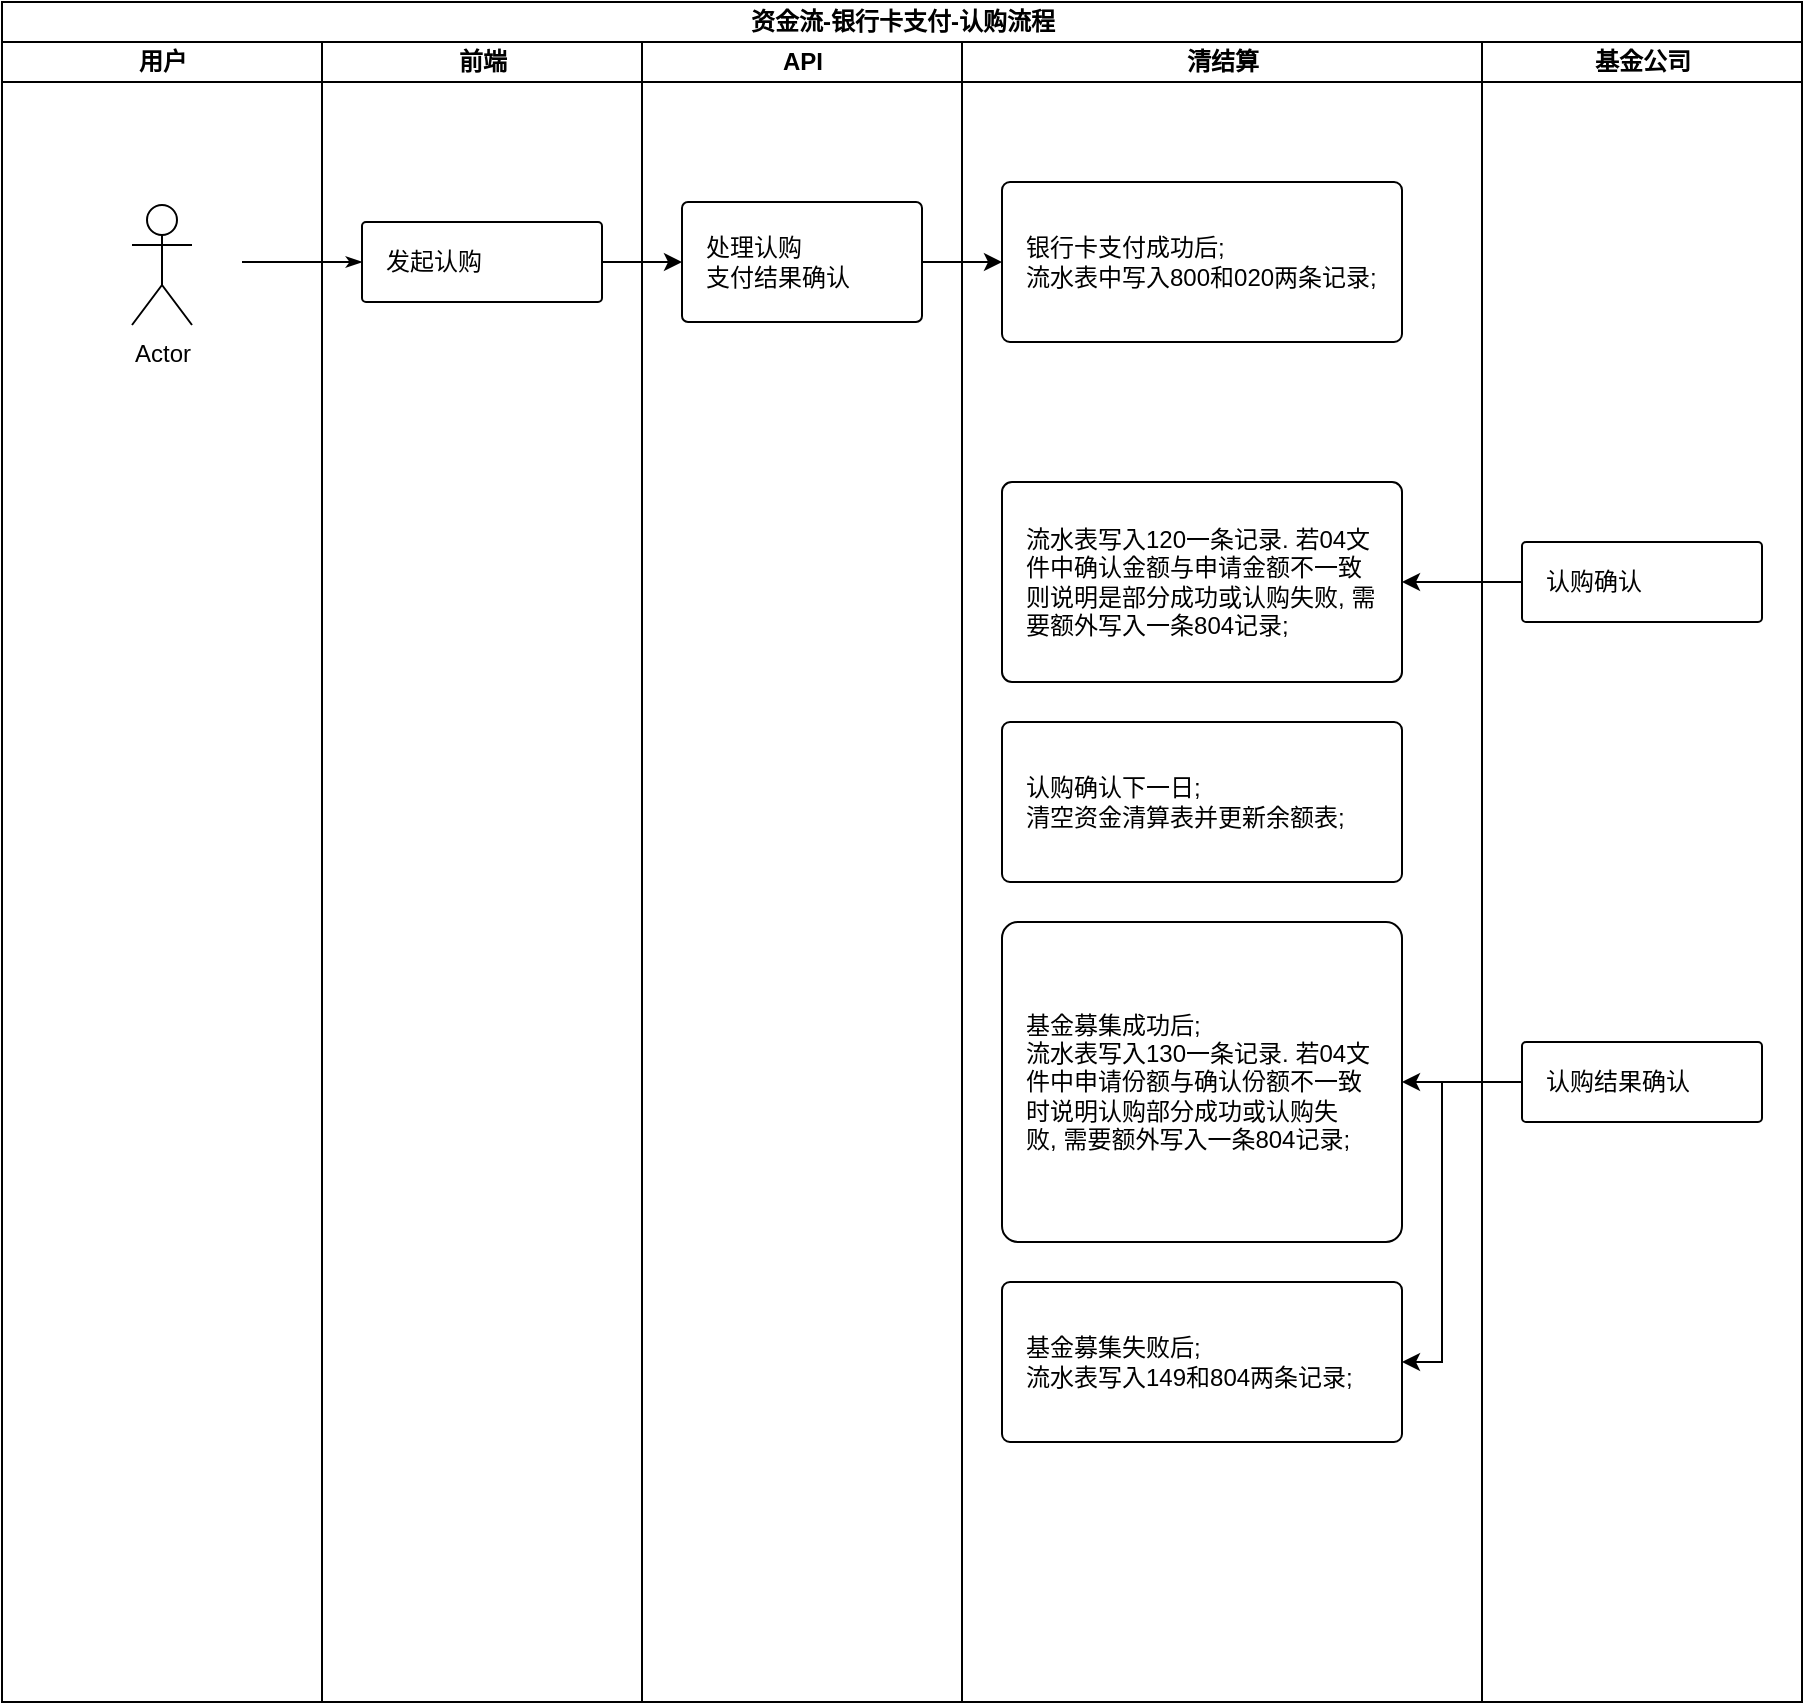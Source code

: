 <mxfile version="15.6.8" type="github" pages="7">
  <diagram name="认购-银行卡支付" id="74e2e168-ea6b-b213-b513-2b3c1d86103e">
    <mxGraphModel dx="1097" dy="556" grid="1" gridSize="10" guides="1" tooltips="1" connect="1" arrows="1" fold="1" page="1" pageScale="1" pageWidth="1100" pageHeight="850" background="none" math="0" shadow="0">
      <root>
        <mxCell id="0" />
        <mxCell id="1" parent="0" />
        <mxCell id="77e6c97f196da883-1" value="资金流-银行卡支付-认购流程" style="swimlane;html=1;childLayout=stackLayout;startSize=20;rounded=0;shadow=0;labelBackgroundColor=none;strokeWidth=1;fontFamily=Helvetica;fontSize=12;align=center;" parent="1" vertex="1">
          <mxGeometry x="100" width="900" height="850" as="geometry" />
        </mxCell>
        <mxCell id="77e6c97f196da883-2" value="用户" style="swimlane;html=1;startSize=20;fontFamily=Helvetica;fontSize=12;" parent="77e6c97f196da883-1" vertex="1">
          <mxGeometry y="20" width="160" height="830" as="geometry" />
        </mxCell>
        <mxCell id="12GjkF5NvIw1e0oJFxWk-1" value="Actor" style="shape=umlActor;verticalLabelPosition=bottom;verticalAlign=top;html=1;outlineConnect=0;fontFamily=Helvetica;fontSize=12;" parent="77e6c97f196da883-2" vertex="1">
          <mxGeometry x="65" y="81.5" width="30" height="60" as="geometry" />
        </mxCell>
        <mxCell id="77e6c97f196da883-3" value="前端" style="swimlane;html=1;startSize=20;fontFamily=Helvetica;fontSize=12;" parent="77e6c97f196da883-1" vertex="1">
          <mxGeometry x="160" y="20" width="160" height="830" as="geometry" />
        </mxCell>
        <mxCell id="77e6c97f196da883-11" value="发起认购" style="rounded=1;whiteSpace=wrap;html=1;align=left;spacingLeft=2;spacingRight=2;spacing=10;arcSize=5;fontFamily=Helvetica;fontSize=12;" parent="77e6c97f196da883-3" vertex="1">
          <mxGeometry x="20" y="90" width="120" height="40" as="geometry" />
        </mxCell>
        <mxCell id="77e6c97f196da883-4" value="API" style="swimlane;html=1;startSize=20;fontFamily=Helvetica;fontSize=12;" parent="77e6c97f196da883-1" vertex="1">
          <mxGeometry x="320" y="20" width="160" height="830" as="geometry" />
        </mxCell>
        <mxCell id="12GjkF5NvIw1e0oJFxWk-6" value="处理认购&lt;br style=&quot;font-size: 12px;&quot;&gt;支付结果确认&lt;br style=&quot;font-size: 12px;&quot;&gt;" style="rounded=1;whiteSpace=wrap;html=1;align=left;spacingLeft=2;spacingRight=2;spacing=10;arcSize=5;fontFamily=Helvetica;fontSize=12;" parent="77e6c97f196da883-4" vertex="1">
          <mxGeometry x="20" y="80" width="120" height="60" as="geometry" />
        </mxCell>
        <mxCell id="77e6c97f196da883-26" style="edgeStyle=orthogonalEdgeStyle;rounded=1;html=1;labelBackgroundColor=none;startArrow=none;startFill=0;startSize=5;endArrow=classicThin;endFill=1;endSize=5;jettySize=auto;orthogonalLoop=1;strokeWidth=1;fontFamily=Helvetica;fontSize=12;entryX=0;entryY=0.5;entryDx=0;entryDy=0;" parent="77e6c97f196da883-1" target="77e6c97f196da883-11" edge="1">
          <mxGeometry relative="1" as="geometry">
            <mxPoint x="120" y="130" as="sourcePoint" />
            <Array as="points">
              <mxPoint x="170" y="130" />
              <mxPoint x="170" y="130" />
            </Array>
          </mxGeometry>
        </mxCell>
        <mxCell id="12GjkF5NvIw1e0oJFxWk-7" value="" style="edgeStyle=orthogonalEdgeStyle;rounded=0;orthogonalLoop=1;jettySize=auto;html=1;fontFamily=Helvetica;fontSize=12;" parent="77e6c97f196da883-1" source="77e6c97f196da883-11" target="12GjkF5NvIw1e0oJFxWk-6" edge="1">
          <mxGeometry relative="1" as="geometry" />
        </mxCell>
        <mxCell id="77e6c97f196da883-6" value="清结算" style="swimlane;html=1;startSize=20;fontFamily=Helvetica;fontSize=12;" parent="77e6c97f196da883-1" vertex="1">
          <mxGeometry x="480" y="20" width="260" height="830" as="geometry" />
        </mxCell>
        <mxCell id="12GjkF5NvIw1e0oJFxWk-11" value="银行卡支付成功后&lt;span style=&quot;font-size: 12px;&quot;&gt;;&lt;/span&gt;&lt;br style=&quot;font-size: 12px;&quot;&gt;流水表中写入800和020两条记录&lt;span style=&quot;font-size: 12px;&quot;&gt;;&lt;/span&gt;" style="rounded=1;whiteSpace=wrap;html=1;align=left;spacingLeft=2;spacingRight=2;spacing=10;arcSize=5;fontFamily=Helvetica;fontSize=12;" parent="77e6c97f196da883-6" vertex="1">
          <mxGeometry x="20" y="70" width="200" height="80" as="geometry" />
        </mxCell>
        <mxCell id="12GjkF5NvIw1e0oJFxWk-18" value="&lt;span style=&quot;font-size: 12px&quot;&gt;流水表写入120一条记录. 若04文件中确认金额&lt;/span&gt;&lt;span style=&quot;font-size: 12px&quot;&gt;与申请金额&lt;span style=&quot;font-size: 12px&quot;&gt;不一致则说明是部分成功或认购失败&lt;/span&gt;&lt;/span&gt;&lt;span style=&quot;font-size: 12px&quot;&gt;,&lt;/span&gt;&lt;span style=&quot;font-size: 12px&quot;&gt;&lt;span style=&quot;font-size: 12px&quot;&gt;&amp;nbsp;需要&lt;/span&gt;&lt;/span&gt;&lt;span style=&quot;font-size: 12px&quot;&gt;&lt;span style=&quot;font-size: 12px&quot;&gt;额外写入一条804记录&lt;/span&gt;&lt;/span&gt;&lt;span style=&quot;font-size: 12px&quot;&gt;;&lt;/span&gt;&lt;span style=&quot;font-size: 12px&quot;&gt;&lt;br style=&quot;font-size: 12px&quot;&gt;&lt;/span&gt;" style="rounded=1;whiteSpace=wrap;html=1;align=left;spacingLeft=2;spacingRight=2;spacing=10;arcSize=5;fontFamily=Helvetica;fontSize=12;" parent="77e6c97f196da883-6" vertex="1">
          <mxGeometry x="20" y="220" width="200" height="100" as="geometry" />
        </mxCell>
        <mxCell id="12GjkF5NvIw1e0oJFxWk-22" value="基金募集成功后&lt;span style=&quot;font-size: 12px&quot;&gt;;&lt;/span&gt;&lt;br style=&quot;font-size: 12px&quot;&gt;流水表写入130一条记录. 若04文件中申请份额与确认份额不一致时说明认购部分成功或认购失败&lt;span style=&quot;font-size: 12px&quot;&gt;,&amp;nbsp;&lt;/span&gt;&lt;span style=&quot;font-size: 12px&quot;&gt;需要额外写入一条804记录&lt;/span&gt;&lt;span style=&quot;font-size: 12px&quot;&gt;;&lt;/span&gt;" style="rounded=1;whiteSpace=wrap;html=1;align=left;spacingLeft=2;spacingRight=2;spacing=10;arcSize=5;fontFamily=Helvetica;fontSize=12;" parent="77e6c97f196da883-6" vertex="1">
          <mxGeometry x="20" y="440" width="200" height="160" as="geometry" />
        </mxCell>
        <mxCell id="12GjkF5NvIw1e0oJFxWk-25" value="基金募集失败后&lt;span style=&quot;font-size: 12px;&quot;&gt;;&lt;/span&gt;&lt;br style=&quot;font-size: 12px;&quot;&gt;流水表写入149和804两条记录&lt;span style=&quot;font-size: 12px;&quot;&gt;;&lt;/span&gt;" style="rounded=1;whiteSpace=wrap;html=1;align=left;spacingLeft=2;spacingRight=2;arcSize=5;spacing=10;fontFamily=Helvetica;fontSize=12;" parent="77e6c97f196da883-6" vertex="1">
          <mxGeometry x="20" y="620" width="200" height="80" as="geometry" />
        </mxCell>
        <mxCell id="E-Tm5_w6oKKOwyoeAdDC-1" value="认购确认下一日;&lt;br&gt;清空资金清算表并更新余额表;" style="rounded=1;whiteSpace=wrap;html=1;align=left;spacingLeft=2;spacingRight=2;spacing=10;arcSize=5;fontFamily=Helvetica;fontSize=12;" vertex="1" parent="77e6c97f196da883-6">
          <mxGeometry x="20" y="340" width="200" height="80" as="geometry" />
        </mxCell>
        <mxCell id="12GjkF5NvIw1e0oJFxWk-15" value="基金公司" style="swimlane;html=1;startSize=20;fontFamily=Helvetica;fontSize=12;" parent="77e6c97f196da883-1" vertex="1">
          <mxGeometry x="740" y="20" width="160" height="830" as="geometry" />
        </mxCell>
        <mxCell id="12GjkF5NvIw1e0oJFxWk-16" value="认购确认" style="rounded=1;whiteSpace=wrap;html=1;align=left;spacingLeft=2;spacingRight=2;spacing=10;arcSize=5;fontFamily=Helvetica;fontSize=12;" parent="12GjkF5NvIw1e0oJFxWk-15" vertex="1">
          <mxGeometry x="20" y="250" width="120" height="40" as="geometry" />
        </mxCell>
        <mxCell id="12GjkF5NvIw1e0oJFxWk-17" style="edgeStyle=orthogonalEdgeStyle;rounded=0;orthogonalLoop=1;jettySize=auto;html=1;exitX=0.5;exitY=1;exitDx=0;exitDy=0;fontFamily=Helvetica;fontSize=12;" parent="12GjkF5NvIw1e0oJFxWk-15" source="12GjkF5NvIw1e0oJFxWk-16" target="12GjkF5NvIw1e0oJFxWk-16" edge="1">
          <mxGeometry relative="1" as="geometry" />
        </mxCell>
        <mxCell id="12GjkF5NvIw1e0oJFxWk-21" value="认购结果确认" style="rounded=1;whiteSpace=wrap;html=1;align=left;spacingLeft=2;spacingRight=2;spacing=10;arcSize=5;fontFamily=Helvetica;fontSize=12;" parent="12GjkF5NvIw1e0oJFxWk-15" vertex="1">
          <mxGeometry x="20" y="500" width="120" height="40" as="geometry" />
        </mxCell>
        <mxCell id="12GjkF5NvIw1e0oJFxWk-19" value="" style="edgeStyle=orthogonalEdgeStyle;rounded=0;orthogonalLoop=1;jettySize=auto;html=1;entryX=1;entryY=0.5;entryDx=0;entryDy=0;exitX=0;exitY=0.5;exitDx=0;exitDy=0;fontFamily=Helvetica;fontSize=12;" parent="77e6c97f196da883-1" source="12GjkF5NvIw1e0oJFxWk-16" target="12GjkF5NvIw1e0oJFxWk-18" edge="1">
          <mxGeometry relative="1" as="geometry">
            <Array as="points">
              <mxPoint x="760" y="290" />
              <mxPoint x="760" y="290" />
            </Array>
          </mxGeometry>
        </mxCell>
        <mxCell id="12GjkF5NvIw1e0oJFxWk-23" value="" style="edgeStyle=orthogonalEdgeStyle;rounded=0;orthogonalLoop=1;jettySize=auto;html=1;entryX=1;entryY=0.5;entryDx=0;entryDy=0;exitX=0;exitY=0.5;exitDx=0;exitDy=0;fontFamily=Helvetica;fontSize=12;" parent="77e6c97f196da883-1" source="12GjkF5NvIw1e0oJFxWk-21" target="12GjkF5NvIw1e0oJFxWk-22" edge="1">
          <mxGeometry relative="1" as="geometry">
            <mxPoint x="750" y="540" as="sourcePoint" />
            <Array as="points">
              <mxPoint x="760" y="540" />
            </Array>
          </mxGeometry>
        </mxCell>
        <mxCell id="12GjkF5NvIw1e0oJFxWk-28" value="" style="edgeStyle=orthogonalEdgeStyle;rounded=0;orthogonalLoop=1;jettySize=auto;html=1;entryX=1;entryY=0.5;entryDx=0;entryDy=0;exitX=0;exitY=0.5;exitDx=0;exitDy=0;fontFamily=Helvetica;fontSize=12;" parent="77e6c97f196da883-1" source="12GjkF5NvIw1e0oJFxWk-21" target="12GjkF5NvIw1e0oJFxWk-25" edge="1">
          <mxGeometry relative="1" as="geometry">
            <mxPoint x="730" y="540" as="sourcePoint" />
            <Array as="points">
              <mxPoint x="720" y="540" />
              <mxPoint x="720" y="680" />
            </Array>
          </mxGeometry>
        </mxCell>
        <mxCell id="cO9GOnF1WJv3CeYst1fP-2" style="edgeStyle=orthogonalEdgeStyle;rounded=0;orthogonalLoop=1;jettySize=auto;html=1;exitX=1;exitY=0.5;exitDx=0;exitDy=0;entryX=0;entryY=0.5;entryDx=0;entryDy=0;fontFamily=Helvetica;fontSize=12;" parent="77e6c97f196da883-1" source="12GjkF5NvIw1e0oJFxWk-6" target="12GjkF5NvIw1e0oJFxWk-11" edge="1">
          <mxGeometry relative="1" as="geometry" />
        </mxCell>
      </root>
    </mxGraphModel>
  </diagram>
  <diagram name="认购-备用金支付" id="-wCbE_WzvbQ07US4H_rW">
    <mxGraphModel dx="1097" dy="556" grid="1" gridSize="10" guides="1" tooltips="1" connect="1" arrows="1" fold="1" page="1" pageScale="1" pageWidth="1100" pageHeight="850" background="none" math="0" shadow="0">
      <root>
        <mxCell id="KTKjoq6SO68XxvG8exFq-0" />
        <mxCell id="KTKjoq6SO68XxvG8exFq-1" parent="KTKjoq6SO68XxvG8exFq-0" />
        <mxCell id="KTKjoq6SO68XxvG8exFq-2" value="资金流-备用金支付-认购" style="swimlane;html=1;childLayout=stackLayout;startSize=20;rounded=0;shadow=0;labelBackgroundColor=none;strokeWidth=1;fontFamily=Helvetica;fontSize=12;align=center;" parent="KTKjoq6SO68XxvG8exFq-1" vertex="1">
          <mxGeometry x="100" width="900" height="850" as="geometry" />
        </mxCell>
        <mxCell id="KTKjoq6SO68XxvG8exFq-3" value="用户" style="swimlane;html=1;startSize=20;fontFamily=Helvetica;fontSize=12;" parent="KTKjoq6SO68XxvG8exFq-2" vertex="1">
          <mxGeometry y="20" width="160" height="830" as="geometry" />
        </mxCell>
        <mxCell id="KTKjoq6SO68XxvG8exFq-4" value="Actor" style="shape=umlActor;verticalLabelPosition=bottom;verticalAlign=top;html=1;outlineConnect=0;fontFamily=Helvetica;fontSize=12;" parent="KTKjoq6SO68XxvG8exFq-3" vertex="1">
          <mxGeometry x="65" y="81.5" width="30" height="60" as="geometry" />
        </mxCell>
        <mxCell id="KTKjoq6SO68XxvG8exFq-5" value="前端" style="swimlane;html=1;startSize=20;fontFamily=Helvetica;fontSize=12;" parent="KTKjoq6SO68XxvG8exFq-2" vertex="1">
          <mxGeometry x="160" y="20" width="160" height="830" as="geometry" />
        </mxCell>
        <mxCell id="KTKjoq6SO68XxvG8exFq-6" value="发起认购" style="rounded=1;whiteSpace=wrap;html=1;align=left;spacingLeft=2;spacingRight=2;spacing=10;arcSize=5;fontFamily=Helvetica;fontSize=12;" parent="KTKjoq6SO68XxvG8exFq-5" vertex="1">
          <mxGeometry x="20" y="90" width="120" height="40" as="geometry" />
        </mxCell>
        <mxCell id="KTKjoq6SO68XxvG8exFq-7" value="API" style="swimlane;html=1;startSize=20;fontFamily=Helvetica;fontSize=12;" parent="KTKjoq6SO68XxvG8exFq-2" vertex="1">
          <mxGeometry x="320" y="20" width="160" height="830" as="geometry" />
        </mxCell>
        <mxCell id="KTKjoq6SO68XxvG8exFq-8" value="处理认购&lt;br style=&quot;font-size: 12px;&quot;&gt;支付结果确认&lt;br style=&quot;font-size: 12px;&quot;&gt;" style="rounded=1;whiteSpace=wrap;html=1;align=left;spacingLeft=2;spacingRight=2;spacing=10;arcSize=5;fontFamily=Helvetica;fontSize=12;" parent="KTKjoq6SO68XxvG8exFq-7" vertex="1">
          <mxGeometry x="20" y="80" width="120" height="60" as="geometry" />
        </mxCell>
        <mxCell id="KTKjoq6SO68XxvG8exFq-9" style="edgeStyle=orthogonalEdgeStyle;rounded=1;html=1;labelBackgroundColor=none;startArrow=none;startFill=0;startSize=5;endArrow=classicThin;endFill=1;endSize=5;jettySize=auto;orthogonalLoop=1;strokeWidth=1;fontFamily=Helvetica;fontSize=12;" parent="KTKjoq6SO68XxvG8exFq-2" target="KTKjoq6SO68XxvG8exFq-6" edge="1">
          <mxGeometry relative="1" as="geometry">
            <mxPoint x="120" y="131.5" as="sourcePoint" />
            <Array as="points">
              <mxPoint x="110" y="131.5" />
              <mxPoint x="110" y="131.5" />
            </Array>
          </mxGeometry>
        </mxCell>
        <mxCell id="KTKjoq6SO68XxvG8exFq-10" value="" style="edgeStyle=orthogonalEdgeStyle;rounded=0;orthogonalLoop=1;jettySize=auto;html=1;fontFamily=Helvetica;fontSize=12;" parent="KTKjoq6SO68XxvG8exFq-2" source="KTKjoq6SO68XxvG8exFq-6" target="KTKjoq6SO68XxvG8exFq-8" edge="1">
          <mxGeometry relative="1" as="geometry" />
        </mxCell>
        <mxCell id="KTKjoq6SO68XxvG8exFq-11" value="" style="edgeStyle=orthogonalEdgeStyle;rounded=0;orthogonalLoop=1;jettySize=auto;html=1;fontFamily=Helvetica;fontSize=12;" parent="KTKjoq6SO68XxvG8exFq-2" source="KTKjoq6SO68XxvG8exFq-8" target="KTKjoq6SO68XxvG8exFq-13" edge="1">
          <mxGeometry relative="1" as="geometry" />
        </mxCell>
        <mxCell id="KTKjoq6SO68XxvG8exFq-12" value="清结算" style="swimlane;html=1;startSize=20;fontFamily=Helvetica;fontSize=12;" parent="KTKjoq6SO68XxvG8exFq-2" vertex="1">
          <mxGeometry x="480" y="20" width="260" height="830" as="geometry" />
        </mxCell>
        <mxCell id="KTKjoq6SO68XxvG8exFq-13" value="备用金支付成功后;&lt;br style=&quot;font-size: 12px;&quot;&gt;流水表中备用金对应交易账户写入800和022两条记录;" style="rounded=1;whiteSpace=wrap;html=1;align=left;spacingLeft=2;spacingRight=2;spacing=10;arcSize=5;fontFamily=Helvetica;fontSize=12;" parent="KTKjoq6SO68XxvG8exFq-12" vertex="1">
          <mxGeometry x="20" y="70" width="200" height="80" as="geometry" />
        </mxCell>
        <mxCell id="KTKjoq6SO68XxvG8exFq-14" value="&lt;span style=&quot;font-size: 12px&quot;&gt;流水表中写入120一条记录; 若04文件中确认金额与申请金额不一致则说明是部分成功或认购失败&lt;/span&gt;&lt;span style=&quot;font-size: 12px&quot;&gt;,&lt;/span&gt;&lt;span style=&quot;font-size: 12px&quot;&gt;&lt;span style=&quot;font-size: 12px&quot;&gt;&amp;nbsp;需要&lt;/span&gt;&lt;/span&gt;&lt;span style=&quot;font-size: 12px&quot;&gt;&lt;span style=&quot;font-size: 12px&quot;&gt;额外写入一条804记录&lt;/span&gt;&lt;/span&gt;&lt;span style=&quot;font-size: 12px&quot;&gt;;&lt;/span&gt;&lt;span style=&quot;font-size: 12px&quot;&gt;&lt;br style=&quot;font-size: 12px&quot;&gt;流水表中备用金对应交易账号写入一条124记录;&lt;/span&gt;" style="rounded=1;whiteSpace=wrap;html=1;align=left;spacingLeft=2;spacingRight=2;spacing=10;arcSize=5;fontFamily=Helvetica;fontSize=12;" parent="KTKjoq6SO68XxvG8exFq-12" vertex="1">
          <mxGeometry x="20" y="220" width="200" height="150" as="geometry" />
        </mxCell>
        <mxCell id="KTKjoq6SO68XxvG8exFq-15" value="基金募集成功后;&lt;br style=&quot;font-size: 12px;&quot;&gt;流水表中写入130一条记录. 若04文件中确认份额与申请份额不一致时说明认购部分成功或认购失败, 需要额外写入一条804记录" style="rounded=1;whiteSpace=wrap;html=1;align=left;spacingLeft=2;spacingRight=2;spacing=10;arcSize=5;fontFamily=Helvetica;fontSize=12;" parent="KTKjoq6SO68XxvG8exFq-12" vertex="1">
          <mxGeometry x="20" y="490" width="200" height="100" as="geometry" />
        </mxCell>
        <mxCell id="KTKjoq6SO68XxvG8exFq-16" value="基金募集失败后;&lt;br style=&quot;font-size: 12px;&quot;&gt;流水表中写入149和804两条记录;" style="rounded=1;whiteSpace=wrap;html=1;align=left;spacingLeft=2;spacingRight=2;spacing=10;arcSize=5;fontFamily=Helvetica;fontSize=12;" parent="KTKjoq6SO68XxvG8exFq-12" vertex="1">
          <mxGeometry x="20" y="632" width="200" height="80" as="geometry" />
        </mxCell>
        <mxCell id="va6eXxd3p52WXhvBob9o-0" value="认购确认下一日;&lt;br&gt;清空资金清算表并更新余额表;" style="rounded=1;whiteSpace=wrap;html=1;align=left;spacingLeft=2;spacingRight=2;spacing=10;arcSize=5;fontFamily=Helvetica;fontSize=12;" vertex="1" parent="KTKjoq6SO68XxvG8exFq-12">
          <mxGeometry x="20" y="390" width="200" height="80" as="geometry" />
        </mxCell>
        <mxCell id="KTKjoq6SO68XxvG8exFq-17" value="基金公司" style="swimlane;html=1;startSize=20;fontFamily=Helvetica;fontSize=12;" parent="KTKjoq6SO68XxvG8exFq-2" vertex="1">
          <mxGeometry x="740" y="20" width="160" height="830" as="geometry" />
        </mxCell>
        <mxCell id="KTKjoq6SO68XxvG8exFq-18" value="认购确认" style="rounded=1;whiteSpace=wrap;html=1;align=left;spacingLeft=2;spacingRight=2;spacing=10;arcSize=5;fontFamily=Helvetica;fontSize=12;" parent="KTKjoq6SO68XxvG8exFq-17" vertex="1">
          <mxGeometry x="20" y="275" width="120" height="40" as="geometry" />
        </mxCell>
        <mxCell id="KTKjoq6SO68XxvG8exFq-19" style="edgeStyle=orthogonalEdgeStyle;rounded=0;orthogonalLoop=1;jettySize=auto;html=1;exitX=0.5;exitY=1;exitDx=0;exitDy=0;fontFamily=Helvetica;fontSize=12;" parent="KTKjoq6SO68XxvG8exFq-17" source="KTKjoq6SO68XxvG8exFq-18" target="KTKjoq6SO68XxvG8exFq-18" edge="1">
          <mxGeometry relative="1" as="geometry" />
        </mxCell>
        <mxCell id="KTKjoq6SO68XxvG8exFq-20" value="认购结果确认" style="rounded=1;whiteSpace=wrap;html=1;align=left;spacingLeft=2;spacingRight=2;spacing=10;arcSize=5;fontFamily=Helvetica;fontSize=12;" parent="KTKjoq6SO68XxvG8exFq-17" vertex="1">
          <mxGeometry x="20" y="520" width="120" height="40" as="geometry" />
        </mxCell>
        <mxCell id="Z9peEfl8zAG5faaf_7oY-2" style="edgeStyle=orthogonalEdgeStyle;rounded=0;orthogonalLoop=1;jettySize=auto;html=1;exitX=0.5;exitY=1;exitDx=0;exitDy=0;fontFamily=Helvetica;fontSize=12;" parent="KTKjoq6SO68XxvG8exFq-17" edge="1">
          <mxGeometry relative="1" as="geometry">
            <mxPoint x="80" y="425.63" as="sourcePoint" />
            <mxPoint x="80" y="425.63" as="targetPoint" />
          </mxGeometry>
        </mxCell>
        <mxCell id="KTKjoq6SO68XxvG8exFq-21" value="" style="edgeStyle=orthogonalEdgeStyle;rounded=0;orthogonalLoop=1;jettySize=auto;html=1;exitX=0;exitY=0.5;exitDx=0;exitDy=0;entryX=1;entryY=0.5;entryDx=0;entryDy=0;fontFamily=Helvetica;fontSize=12;" parent="KTKjoq6SO68XxvG8exFq-2" source="KTKjoq6SO68XxvG8exFq-18" target="KTKjoq6SO68XxvG8exFq-14" edge="1">
          <mxGeometry relative="1" as="geometry">
            <Array as="points">
              <mxPoint x="760" y="315" />
            </Array>
          </mxGeometry>
        </mxCell>
        <mxCell id="KTKjoq6SO68XxvG8exFq-22" value="" style="edgeStyle=orthogonalEdgeStyle;rounded=0;orthogonalLoop=1;jettySize=auto;html=1;fontFamily=Helvetica;fontSize=12;" parent="KTKjoq6SO68XxvG8exFq-2" source="KTKjoq6SO68XxvG8exFq-20" target="KTKjoq6SO68XxvG8exFq-15" edge="1">
          <mxGeometry relative="1" as="geometry">
            <Array as="points">
              <mxPoint x="700" y="562" />
              <mxPoint x="700" y="562" />
            </Array>
          </mxGeometry>
        </mxCell>
        <mxCell id="KTKjoq6SO68XxvG8exFq-23" value="" style="edgeStyle=orthogonalEdgeStyle;rounded=0;orthogonalLoop=1;jettySize=auto;html=1;entryX=1;entryY=0.5;entryDx=0;entryDy=0;exitX=0;exitY=0.5;exitDx=0;exitDy=0;fontFamily=Helvetica;fontSize=12;" parent="KTKjoq6SO68XxvG8exFq-2" source="KTKjoq6SO68XxvG8exFq-20" target="KTKjoq6SO68XxvG8exFq-16" edge="1">
          <mxGeometry relative="1" as="geometry">
            <Array as="points">
              <mxPoint x="720" y="560" />
              <mxPoint x="720" y="692" />
            </Array>
          </mxGeometry>
        </mxCell>
      </root>
    </mxGraphModel>
  </diagram>
  <diagram id="F8xrC1gaDjKWn0wuDQE8" name="申购-银行卡支付">
    <mxGraphModel dx="1097" dy="556" grid="1" gridSize="10" guides="1" tooltips="1" connect="1" arrows="1" fold="1" page="1" pageScale="1" pageWidth="1100" pageHeight="850" background="none" math="0" shadow="0">
      <root>
        <mxCell id="wtjmfE7VQJq2z9GDIMtx-0" />
        <mxCell id="wtjmfE7VQJq2z9GDIMtx-1" parent="wtjmfE7VQJq2z9GDIMtx-0" />
        <mxCell id="EzL5qBrfCOP226wimF2h-0" value="资金流-银行卡支付-申购" style="swimlane;html=1;childLayout=stackLayout;startSize=20;shadow=0;labelBackgroundColor=none;strokeWidth=1;fontFamily=Helvetica;fontSize=12;align=center;" parent="wtjmfE7VQJq2z9GDIMtx-1" vertex="1">
          <mxGeometry x="100" width="900" height="850" as="geometry" />
        </mxCell>
        <mxCell id="EzL5qBrfCOP226wimF2h-1" value="用户" style="swimlane;html=1;startSize=20;fontFamily=Helvetica;fontSize=12;" parent="EzL5qBrfCOP226wimF2h-0" vertex="1">
          <mxGeometry y="20" width="160" height="830" as="geometry" />
        </mxCell>
        <mxCell id="EzL5qBrfCOP226wimF2h-2" value="Actor" style="shape=umlActor;verticalLabelPosition=bottom;verticalAlign=top;html=1;outlineConnect=0;fontFamily=Helvetica;fontSize=12;" parent="EzL5qBrfCOP226wimF2h-1" vertex="1">
          <mxGeometry x="65" y="81.5" width="30" height="60" as="geometry" />
        </mxCell>
        <mxCell id="EzL5qBrfCOP226wimF2h-3" value="前端" style="swimlane;html=1;startSize=20;fontFamily=Helvetica;fontSize=12;" parent="EzL5qBrfCOP226wimF2h-0" vertex="1">
          <mxGeometry x="160" y="20" width="160" height="830" as="geometry" />
        </mxCell>
        <mxCell id="EzL5qBrfCOP226wimF2h-4" value="发起申购" style="rounded=1;whiteSpace=wrap;html=1;align=left;spacingLeft=2;spacingRight=2;spacing=10;arcSize=5;fontFamily=Helvetica;fontSize=12;" parent="EzL5qBrfCOP226wimF2h-3" vertex="1">
          <mxGeometry x="20" y="90" width="120" height="40" as="geometry" />
        </mxCell>
        <mxCell id="EzL5qBrfCOP226wimF2h-5" value="API" style="swimlane;html=1;startSize=20;fontFamily=Helvetica;fontSize=12;" parent="EzL5qBrfCOP226wimF2h-0" vertex="1">
          <mxGeometry x="320" y="20" width="160" height="830" as="geometry" />
        </mxCell>
        <mxCell id="EzL5qBrfCOP226wimF2h-6" value="处理申购&lt;br style=&quot;font-size: 12px;&quot;&gt;支付结果确认" style="rounded=1;whiteSpace=wrap;html=1;align=left;spacingLeft=2;spacingRight=2;spacing=10;arcSize=5;fontFamily=Helvetica;fontSize=12;" parent="EzL5qBrfCOP226wimF2h-5" vertex="1">
          <mxGeometry x="20" y="80" width="120" height="60" as="geometry" />
        </mxCell>
        <mxCell id="EzL5qBrfCOP226wimF2h-7" style="edgeStyle=orthogonalEdgeStyle;html=1;labelBackgroundColor=none;startArrow=none;startFill=0;startSize=5;endArrow=classicThin;endFill=1;endSize=5;jettySize=auto;orthogonalLoop=1;strokeWidth=1;fontFamily=Helvetica;fontSize=12;entryX=0;entryY=0.5;entryDx=0;entryDy=0;" parent="EzL5qBrfCOP226wimF2h-0" target="EzL5qBrfCOP226wimF2h-4" edge="1">
          <mxGeometry relative="1" as="geometry">
            <mxPoint x="120" y="130" as="sourcePoint" />
            <Array as="points">
              <mxPoint x="120" y="130" />
            </Array>
          </mxGeometry>
        </mxCell>
        <mxCell id="EzL5qBrfCOP226wimF2h-8" value="" style="edgeStyle=orthogonalEdgeStyle;orthogonalLoop=1;jettySize=auto;html=1;fontFamily=Helvetica;fontSize=12;" parent="EzL5qBrfCOP226wimF2h-0" source="EzL5qBrfCOP226wimF2h-4" target="EzL5qBrfCOP226wimF2h-6" edge="1">
          <mxGeometry relative="1" as="geometry" />
        </mxCell>
        <mxCell id="EzL5qBrfCOP226wimF2h-9" value="" style="edgeStyle=orthogonalEdgeStyle;orthogonalLoop=1;jettySize=auto;html=1;fontFamily=Helvetica;fontSize=12;" parent="EzL5qBrfCOP226wimF2h-0" source="EzL5qBrfCOP226wimF2h-6" target="EzL5qBrfCOP226wimF2h-11" edge="1">
          <mxGeometry relative="1" as="geometry" />
        </mxCell>
        <mxCell id="EzL5qBrfCOP226wimF2h-10" value="清结算" style="swimlane;html=1;startSize=20;fontFamily=Helvetica;fontSize=12;" parent="EzL5qBrfCOP226wimF2h-0" vertex="1">
          <mxGeometry x="480" y="20" width="260" height="830" as="geometry" />
        </mxCell>
        <mxCell id="EzL5qBrfCOP226wimF2h-11" value="银行卡支付成功后;&lt;br style=&quot;font-size: 12px;&quot;&gt;流水表中写入800和022两条记录;" style="rounded=1;whiteSpace=wrap;html=1;align=left;spacingLeft=2;spacingRight=2;spacing=10;arcSize=5;fontFamily=Helvetica;fontSize=12;" parent="EzL5qBrfCOP226wimF2h-10" vertex="1">
          <mxGeometry x="20" y="50" width="200" height="120" as="geometry" />
        </mxCell>
        <mxCell id="EzL5qBrfCOP226wimF2h-12" value="流水表写入122一条记录;&amp;nbsp;&lt;span style=&quot;font-size: 12px&quot;&gt;若04文件中确认金额&lt;/span&gt;与申请金额&lt;span style=&quot;font-size: 12px&quot;&gt;不一致则说明只有部分成功&lt;/span&gt;&lt;span style=&quot;font-size: 12px&quot;&gt;,&lt;/span&gt;&lt;span style=&quot;font-size: 12px&quot;&gt;&amp;nbsp;需要给用户退款&lt;/span&gt;&lt;span style=&quot;font-size: 12px&quot;&gt;,&lt;/span&gt;&lt;span style=&quot;font-size: 12px&quot;&gt;&amp;nbsp;退款至交易账号对应银行卡&lt;/span&gt;&lt;span style=&quot;font-size: 12px&quot;&gt;,&lt;/span&gt;&lt;span style=&quot;font-size: 12px&quot;&gt;&amp;nbsp;并额外写入一条804记录;&lt;/span&gt;" style="rounded=1;whiteSpace=wrap;html=1;align=left;spacingLeft=2;spacingRight=2;spacing=10;arcSize=5;fontFamily=Helvetica;fontSize=12;" parent="EzL5qBrfCOP226wimF2h-10" vertex="1">
          <mxGeometry x="20" y="220" width="200" height="140" as="geometry" />
        </mxCell>
        <mxCell id="MYecZ2V6xRfUikZ4x27Y-0" value="申购确认下一日;&lt;br&gt;清空资金清算表并更新余额表;" style="rounded=1;whiteSpace=wrap;html=1;align=left;spacingLeft=2;spacingRight=2;spacing=10;arcSize=5;fontFamily=Helvetica;fontSize=12;" vertex="1" parent="EzL5qBrfCOP226wimF2h-10">
          <mxGeometry x="20" y="380" width="200" height="80" as="geometry" />
        </mxCell>
        <mxCell id="EzL5qBrfCOP226wimF2h-15" value="基金公司" style="swimlane;html=1;startSize=20;fontFamily=Helvetica;fontSize=12;" parent="EzL5qBrfCOP226wimF2h-0" vertex="1">
          <mxGeometry x="740" y="20" width="160" height="830" as="geometry" />
        </mxCell>
        <mxCell id="EzL5qBrfCOP226wimF2h-16" value="申购确认" style="rounded=1;whiteSpace=wrap;html=1;align=left;spacingLeft=2;spacingRight=2;spacing=10;arcSize=5;fontFamily=Helvetica;fontSize=12;" parent="EzL5qBrfCOP226wimF2h-15" vertex="1">
          <mxGeometry x="20" y="270" width="120" height="40" as="geometry" />
        </mxCell>
        <mxCell id="EzL5qBrfCOP226wimF2h-17" style="edgeStyle=orthogonalEdgeStyle;orthogonalLoop=1;jettySize=auto;html=1;exitX=0.5;exitY=1;exitDx=0;exitDy=0;fontFamily=Helvetica;fontSize=12;" parent="EzL5qBrfCOP226wimF2h-15" source="EzL5qBrfCOP226wimF2h-16" target="EzL5qBrfCOP226wimF2h-16" edge="1">
          <mxGeometry relative="1" as="geometry" />
        </mxCell>
        <mxCell id="EzL5qBrfCOP226wimF2h-19" value="" style="edgeStyle=orthogonalEdgeStyle;orthogonalLoop=1;jettySize=auto;html=1;entryX=1;entryY=0.5;entryDx=0;entryDy=0;exitX=0;exitY=0.5;exitDx=0;exitDy=0;fontFamily=Helvetica;fontSize=12;" parent="EzL5qBrfCOP226wimF2h-0" source="EzL5qBrfCOP226wimF2h-16" target="EzL5qBrfCOP226wimF2h-12" edge="1">
          <mxGeometry relative="1" as="geometry">
            <Array as="points">
              <mxPoint x="730" y="310" />
              <mxPoint x="730" y="310" />
            </Array>
          </mxGeometry>
        </mxCell>
      </root>
    </mxGraphModel>
  </diagram>
  <diagram name="申购-备用金支付" id="_-hb5riuFFzseJ9uLydj">
    <mxGraphModel dx="1097" dy="556" grid="1" gridSize="10" guides="1" tooltips="1" connect="1" arrows="1" fold="1" page="1" pageScale="1" pageWidth="1100" pageHeight="850" math="0" shadow="0">
      <root>
        <mxCell id="JICQAFATRU0Gd_pabYBW-0" />
        <mxCell id="JICQAFATRU0Gd_pabYBW-1" parent="JICQAFATRU0Gd_pabYBW-0" />
        <mxCell id="JICQAFATRU0Gd_pabYBW-2" value="资金流-备用金支付-申购" style="swimlane;html=1;childLayout=stackLayout;startSize=20;shadow=0;labelBackgroundColor=none;strokeWidth=1;fontFamily=Helvetica;fontSize=12;align=center;" vertex="1" parent="JICQAFATRU0Gd_pabYBW-1">
          <mxGeometry x="100" width="900" height="850" as="geometry" />
        </mxCell>
        <mxCell id="JICQAFATRU0Gd_pabYBW-3" value="用户" style="swimlane;html=1;startSize=20;fontFamily=Helvetica;fontSize=12;" vertex="1" parent="JICQAFATRU0Gd_pabYBW-2">
          <mxGeometry y="20" width="160" height="830" as="geometry" />
        </mxCell>
        <mxCell id="JICQAFATRU0Gd_pabYBW-4" value="Actor" style="shape=umlActor;verticalLabelPosition=bottom;verticalAlign=top;html=1;outlineConnect=0;fontFamily=Helvetica;fontSize=12;" vertex="1" parent="JICQAFATRU0Gd_pabYBW-3">
          <mxGeometry x="65" y="81.5" width="30" height="60" as="geometry" />
        </mxCell>
        <mxCell id="JICQAFATRU0Gd_pabYBW-5" value="前端" style="swimlane;html=1;startSize=20;fontFamily=Helvetica;fontSize=12;" vertex="1" parent="JICQAFATRU0Gd_pabYBW-2">
          <mxGeometry x="160" y="20" width="160" height="830" as="geometry" />
        </mxCell>
        <mxCell id="JICQAFATRU0Gd_pabYBW-6" value="发起申购" style="rounded=1;whiteSpace=wrap;html=1;align=left;spacingLeft=2;spacingRight=2;spacing=10;arcSize=5;fontFamily=Helvetica;fontSize=12;" vertex="1" parent="JICQAFATRU0Gd_pabYBW-5">
          <mxGeometry x="20" y="90" width="120" height="40" as="geometry" />
        </mxCell>
        <mxCell id="JICQAFATRU0Gd_pabYBW-7" value="API" style="swimlane;html=1;startSize=20;fontFamily=Helvetica;fontSize=12;" vertex="1" parent="JICQAFATRU0Gd_pabYBW-2">
          <mxGeometry x="320" y="20" width="160" height="830" as="geometry" />
        </mxCell>
        <mxCell id="JICQAFATRU0Gd_pabYBW-8" value="处理申购&lt;br style=&quot;font-size: 12px;&quot;&gt;支付结果确认" style="rounded=1;whiteSpace=wrap;html=1;align=left;spacingLeft=2;spacingRight=2;spacing=10;arcSize=5;fontFamily=Helvetica;fontSize=12;" vertex="1" parent="JICQAFATRU0Gd_pabYBW-7">
          <mxGeometry x="20" y="80" width="120" height="60" as="geometry" />
        </mxCell>
        <mxCell id="JICQAFATRU0Gd_pabYBW-9" style="edgeStyle=orthogonalEdgeStyle;html=1;labelBackgroundColor=none;startArrow=none;startFill=0;startSize=5;endArrow=classicThin;endFill=1;endSize=5;jettySize=auto;orthogonalLoop=1;strokeWidth=1;fontFamily=Helvetica;fontSize=12;entryX=0;entryY=0.5;entryDx=0;entryDy=0;" edge="1" parent="JICQAFATRU0Gd_pabYBW-2" target="JICQAFATRU0Gd_pabYBW-6">
          <mxGeometry relative="1" as="geometry">
            <mxPoint x="120" y="130" as="sourcePoint" />
            <Array as="points">
              <mxPoint x="120" y="130" />
            </Array>
          </mxGeometry>
        </mxCell>
        <mxCell id="JICQAFATRU0Gd_pabYBW-10" value="" style="edgeStyle=orthogonalEdgeStyle;orthogonalLoop=1;jettySize=auto;html=1;fontFamily=Helvetica;fontSize=12;" edge="1" parent="JICQAFATRU0Gd_pabYBW-2" source="JICQAFATRU0Gd_pabYBW-6" target="JICQAFATRU0Gd_pabYBW-8">
          <mxGeometry relative="1" as="geometry" />
        </mxCell>
        <mxCell id="JICQAFATRU0Gd_pabYBW-11" value="" style="edgeStyle=orthogonalEdgeStyle;orthogonalLoop=1;jettySize=auto;html=1;fontFamily=Helvetica;fontSize=12;" edge="1" parent="JICQAFATRU0Gd_pabYBW-2" source="JICQAFATRU0Gd_pabYBW-8" target="JICQAFATRU0Gd_pabYBW-13">
          <mxGeometry relative="1" as="geometry" />
        </mxCell>
        <mxCell id="JICQAFATRU0Gd_pabYBW-12" value="清结算" style="swimlane;html=1;startSize=20;fontFamily=Helvetica;fontSize=12;" vertex="1" parent="JICQAFATRU0Gd_pabYBW-2">
          <mxGeometry x="480" y="20" width="260" height="830" as="geometry" />
        </mxCell>
        <mxCell id="JICQAFATRU0Gd_pabYBW-13" value="银行卡支付成功后;&lt;br style=&quot;font-size: 12px;&quot;&gt;流水表中备用金对应交易账户写入800和022两条记录;" style="rounded=1;whiteSpace=wrap;html=1;align=left;spacingLeft=2;spacingRight=2;spacing=10;arcSize=5;fontFamily=Helvetica;fontSize=12;" vertex="1" parent="JICQAFATRU0Gd_pabYBW-12">
          <mxGeometry x="20" y="50" width="200" height="120" as="geometry" />
        </mxCell>
        <mxCell id="JICQAFATRU0Gd_pabYBW-14" value="流水表写入122一条记录;&amp;nbsp;&lt;span style=&quot;font-size: 12px&quot;&gt;若04文件中确认金额&lt;/span&gt;与申请金额&lt;span style=&quot;font-size: 12px&quot;&gt;不一致则说明只有部分成功&lt;/span&gt;&lt;span style=&quot;font-size: 12px&quot;&gt;,&lt;/span&gt;&lt;span style=&quot;font-size: 12px&quot;&gt;&amp;nbsp;需要给用户退款&lt;/span&gt;&lt;span style=&quot;font-size: 12px&quot;&gt;,&lt;/span&gt;&lt;span style=&quot;font-size: 12px&quot;&gt;&amp;nbsp;退款至交易账号对应银行卡&lt;/span&gt;&lt;span style=&quot;font-size: 12px&quot;&gt;,&lt;/span&gt;&lt;span style=&quot;font-size: 12px&quot;&gt;&amp;nbsp;并额外写入一条804记录;&lt;/span&gt;" style="rounded=1;whiteSpace=wrap;html=1;align=left;spacingLeft=2;spacingRight=2;spacing=10;arcSize=5;fontFamily=Helvetica;fontSize=12;" vertex="1" parent="JICQAFATRU0Gd_pabYBW-12">
          <mxGeometry x="20" y="220" width="200" height="140" as="geometry" />
        </mxCell>
        <mxCell id="hecEraKjl9DLfcyD-f18-0" value="申购确认下一日;&lt;br&gt;清空资金清算表并更新余额表;" style="rounded=1;whiteSpace=wrap;html=1;align=left;spacingLeft=2;spacingRight=2;spacing=10;arcSize=5;fontFamily=Helvetica;fontSize=12;" vertex="1" parent="JICQAFATRU0Gd_pabYBW-12">
          <mxGeometry x="20" y="380" width="200" height="80" as="geometry" />
        </mxCell>
        <mxCell id="JICQAFATRU0Gd_pabYBW-15" value="基金公司" style="swimlane;html=1;startSize=20;fontFamily=Helvetica;fontSize=12;" vertex="1" parent="JICQAFATRU0Gd_pabYBW-2">
          <mxGeometry x="740" y="20" width="160" height="830" as="geometry" />
        </mxCell>
        <mxCell id="JICQAFATRU0Gd_pabYBW-16" value="申购确认" style="rounded=1;whiteSpace=wrap;html=1;align=left;spacingLeft=2;spacingRight=2;spacing=10;arcSize=5;fontFamily=Helvetica;fontSize=12;" vertex="1" parent="JICQAFATRU0Gd_pabYBW-15">
          <mxGeometry x="20" y="270" width="120" height="40" as="geometry" />
        </mxCell>
        <mxCell id="JICQAFATRU0Gd_pabYBW-17" style="edgeStyle=orthogonalEdgeStyle;orthogonalLoop=1;jettySize=auto;html=1;exitX=0.5;exitY=1;exitDx=0;exitDy=0;fontFamily=Helvetica;fontSize=12;" edge="1" parent="JICQAFATRU0Gd_pabYBW-15" source="JICQAFATRU0Gd_pabYBW-16" target="JICQAFATRU0Gd_pabYBW-16">
          <mxGeometry relative="1" as="geometry" />
        </mxCell>
        <mxCell id="JICQAFATRU0Gd_pabYBW-18" value="" style="edgeStyle=orthogonalEdgeStyle;orthogonalLoop=1;jettySize=auto;html=1;entryX=1;entryY=0.5;entryDx=0;entryDy=0;exitX=0;exitY=0.5;exitDx=0;exitDy=0;fontFamily=Helvetica;fontSize=12;" edge="1" parent="JICQAFATRU0Gd_pabYBW-2" source="JICQAFATRU0Gd_pabYBW-16" target="JICQAFATRU0Gd_pabYBW-14">
          <mxGeometry relative="1" as="geometry">
            <Array as="points">
              <mxPoint x="730" y="310" />
              <mxPoint x="730" y="310" />
            </Array>
          </mxGeometry>
        </mxCell>
      </root>
    </mxGraphModel>
  </diagram>
  <diagram name="赎回" id="GwUClJKcG2bneEdFs9N0">
    <mxGraphModel dx="1097" dy="556" grid="1" gridSize="10" guides="1" tooltips="1" connect="1" arrows="1" fold="1" page="1" pageScale="1" pageWidth="1100" pageHeight="850" math="0" shadow="0">
      <root>
        <mxCell id="nBo_cUhYTdb0YgvIgYSJ-0" />
        <mxCell id="nBo_cUhYTdb0YgvIgYSJ-1" parent="nBo_cUhYTdb0YgvIgYSJ-0" />
        <mxCell id="nBo_cUhYTdb0YgvIgYSJ-2" value="资金流-赎回" style="swimlane;html=1;childLayout=stackLayout;startSize=20;shadow=0;labelBackgroundColor=none;strokeWidth=1;fontFamily=Helvetica;fontSize=12;align=center;" parent="nBo_cUhYTdb0YgvIgYSJ-1" vertex="1">
          <mxGeometry x="100" width="900" height="850" as="geometry" />
        </mxCell>
        <mxCell id="nBo_cUhYTdb0YgvIgYSJ-3" value="用户" style="swimlane;html=1;startSize=20;fontFamily=Helvetica;fontSize=12;" parent="nBo_cUhYTdb0YgvIgYSJ-2" vertex="1">
          <mxGeometry y="20" width="160" height="830" as="geometry" />
        </mxCell>
        <mxCell id="nBo_cUhYTdb0YgvIgYSJ-5" value="前端" style="swimlane;html=1;startSize=20;fontFamily=Helvetica;fontSize=12;" parent="nBo_cUhYTdb0YgvIgYSJ-2" vertex="1">
          <mxGeometry x="160" y="20" width="160" height="830" as="geometry" />
        </mxCell>
        <mxCell id="nBo_cUhYTdb0YgvIgYSJ-7" value="API" style="swimlane;html=1;startSize=20;fontFamily=Helvetica;fontSize=12;" parent="nBo_cUhYTdb0YgvIgYSJ-2" vertex="1">
          <mxGeometry x="320" y="20" width="160" height="830" as="geometry" />
        </mxCell>
        <mxCell id="nBo_cUhYTdb0YgvIgYSJ-12" value="清结算" style="swimlane;html=1;startSize=20;fontFamily=Helvetica;fontSize=12;" parent="nBo_cUhYTdb0YgvIgYSJ-2" vertex="1">
          <mxGeometry x="480" y="20" width="260" height="830" as="geometry" />
        </mxCell>
        <mxCell id="5fC-Dn1gUzkPA5c4xJQR-0" value="流水表写入124一条记录, 若赎回到银行卡, 还需要写入一条804记录" style="rounded=1;whiteSpace=wrap;html=1;align=left;spacingLeft=2;spacingRight=2;spacing=10;arcSize=5;fontFamily=Helvetica;fontSize=12;" parent="nBo_cUhYTdb0YgvIgYSJ-12" vertex="1">
          <mxGeometry x="20" y="120" width="200" height="80" as="geometry" />
        </mxCell>
        <mxCell id="nBo_cUhYTdb0YgvIgYSJ-15" value="基金公司" style="swimlane;html=1;startSize=20;fontFamily=Helvetica;fontSize=12;" parent="nBo_cUhYTdb0YgvIgYSJ-2" vertex="1">
          <mxGeometry x="740" y="20" width="160" height="830" as="geometry" />
        </mxCell>
        <mxCell id="5fC-Dn1gUzkPA5c4xJQR-1" value="赎回确认" style="rounded=1;whiteSpace=wrap;html=1;align=left;spacingLeft=2;spacingRight=2;spacing=10;arcSize=5;fontFamily=Helvetica;fontSize=12;" parent="nBo_cUhYTdb0YgvIgYSJ-15" vertex="1">
          <mxGeometry x="30" y="140" width="120" height="40" as="geometry" />
        </mxCell>
        <mxCell id="5fC-Dn1gUzkPA5c4xJQR-2" style="edgeStyle=orthogonalEdgeStyle;orthogonalLoop=1;jettySize=auto;html=1;exitX=0.5;exitY=1;exitDx=0;exitDy=0;fontFamily=Helvetica;fontSize=12;" parent="nBo_cUhYTdb0YgvIgYSJ-15" source="5fC-Dn1gUzkPA5c4xJQR-1" target="5fC-Dn1gUzkPA5c4xJQR-1" edge="1">
          <mxGeometry relative="1" as="geometry" />
        </mxCell>
        <mxCell id="5fC-Dn1gUzkPA5c4xJQR-3" value="" style="edgeStyle=orthogonalEdgeStyle;orthogonalLoop=1;jettySize=auto;html=1;entryX=1;entryY=0.5;entryDx=0;entryDy=0;exitX=0;exitY=0.5;exitDx=0;exitDy=0;fontFamily=Helvetica;fontSize=12;" parent="nBo_cUhYTdb0YgvIgYSJ-2" source="5fC-Dn1gUzkPA5c4xJQR-1" target="5fC-Dn1gUzkPA5c4xJQR-0" edge="1">
          <mxGeometry relative="1" as="geometry">
            <Array as="points">
              <mxPoint x="730" y="180" />
              <mxPoint x="730" y="180" />
            </Array>
          </mxGeometry>
        </mxCell>
      </root>
    </mxGraphModel>
  </diagram>
  <diagram name="强赎" id="bL_qHbE-bI4KfltR87K3">
    <mxGraphModel dx="1097" dy="556" grid="1" gridSize="10" guides="1" tooltips="1" connect="1" arrows="1" fold="1" page="1" pageScale="1" pageWidth="1100" pageHeight="850" math="0" shadow="0">
      <root>
        <mxCell id="LFvutpX7GSWOfUGZNVil-0" />
        <mxCell id="LFvutpX7GSWOfUGZNVil-1" parent="LFvutpX7GSWOfUGZNVil-0" />
        <mxCell id="LFvutpX7GSWOfUGZNVil-2" value="资金流-强赎" style="swimlane;html=1;childLayout=stackLayout;startSize=20;shadow=0;labelBackgroundColor=none;strokeWidth=1;fontFamily=Helvetica;fontSize=12;align=center;" vertex="1" parent="LFvutpX7GSWOfUGZNVil-1">
          <mxGeometry x="100" width="900" height="850" as="geometry" />
        </mxCell>
        <mxCell id="LFvutpX7GSWOfUGZNVil-3" value="用户" style="swimlane;html=1;startSize=20;fontFamily=Helvetica;fontSize=12;" vertex="1" parent="LFvutpX7GSWOfUGZNVil-2">
          <mxGeometry y="20" width="160" height="830" as="geometry" />
        </mxCell>
        <mxCell id="LFvutpX7GSWOfUGZNVil-4" value="前端" style="swimlane;html=1;startSize=20;fontFamily=Helvetica;fontSize=12;" vertex="1" parent="LFvutpX7GSWOfUGZNVil-2">
          <mxGeometry x="160" y="20" width="160" height="830" as="geometry" />
        </mxCell>
        <mxCell id="LFvutpX7GSWOfUGZNVil-5" value="API" style="swimlane;html=1;startSize=20;fontFamily=Helvetica;fontSize=12;" vertex="1" parent="LFvutpX7GSWOfUGZNVil-2">
          <mxGeometry x="320" y="20" width="160" height="830" as="geometry" />
        </mxCell>
        <mxCell id="LFvutpX7GSWOfUGZNVil-6" value="清结算" style="swimlane;html=1;startSize=20;fontFamily=Helvetica;fontSize=12;" vertex="1" parent="LFvutpX7GSWOfUGZNVil-2">
          <mxGeometry x="480" y="20" width="260" height="830" as="geometry" />
        </mxCell>
        <mxCell id="LFvutpX7GSWOfUGZNVil-8" value="流水表写入142和804两条记录;" style="rounded=1;whiteSpace=wrap;html=1;align=left;spacingLeft=2;spacingRight=2;spacing=10;arcSize=5;fontFamily=Helvetica;fontSize=12;" vertex="1" parent="LFvutpX7GSWOfUGZNVil-6">
          <mxGeometry x="20" y="90" width="200" height="80" as="geometry" />
        </mxCell>
        <mxCell id="LFvutpX7GSWOfUGZNVil-7" value="基金公司" style="swimlane;html=1;startSize=20;fontFamily=Helvetica;fontSize=12;" vertex="1" parent="LFvutpX7GSWOfUGZNVil-2">
          <mxGeometry x="740" y="20" width="160" height="830" as="geometry" />
        </mxCell>
        <mxCell id="LFvutpX7GSWOfUGZNVil-9" value="强赎" style="rounded=1;whiteSpace=wrap;html=1;align=left;spacingLeft=2;spacingRight=2;spacing=10;arcSize=5;fontFamily=Helvetica;fontSize=12;" vertex="1" parent="LFvutpX7GSWOfUGZNVil-7">
          <mxGeometry x="20" y="110" width="120" height="40" as="geometry" />
        </mxCell>
        <mxCell id="LFvutpX7GSWOfUGZNVil-10" style="edgeStyle=orthogonalEdgeStyle;orthogonalLoop=1;jettySize=auto;html=1;exitX=0.5;exitY=1;exitDx=0;exitDy=0;fontFamily=Helvetica;fontSize=12;" edge="1" parent="LFvutpX7GSWOfUGZNVil-7" source="LFvutpX7GSWOfUGZNVil-9" target="LFvutpX7GSWOfUGZNVil-9">
          <mxGeometry relative="1" as="geometry" />
        </mxCell>
        <mxCell id="LFvutpX7GSWOfUGZNVil-11" value="" style="edgeStyle=orthogonalEdgeStyle;orthogonalLoop=1;jettySize=auto;html=1;entryX=1;entryY=0.5;entryDx=0;entryDy=0;exitX=0;exitY=0.5;exitDx=0;exitDy=0;fontFamily=Helvetica;fontSize=12;" edge="1" parent="LFvutpX7GSWOfUGZNVil-2" source="LFvutpX7GSWOfUGZNVil-9" target="LFvutpX7GSWOfUGZNVil-8">
          <mxGeometry relative="1" as="geometry">
            <Array as="points">
              <mxPoint x="730" y="150" />
              <mxPoint x="730" y="150" />
            </Array>
          </mxGeometry>
        </mxCell>
      </root>
    </mxGraphModel>
  </diagram>
  <diagram name="分红" id="CvvoFGOgN7pitGZKLDe-">
    <mxGraphModel dx="1097" dy="556" grid="1" gridSize="10" guides="1" tooltips="1" connect="1" arrows="1" fold="1" page="1" pageScale="1" pageWidth="1100" pageHeight="850" math="0" shadow="0">
      <root>
        <mxCell id="WGZuAdjm_Vg4nHIQDmiI-0" />
        <mxCell id="WGZuAdjm_Vg4nHIQDmiI-1" parent="WGZuAdjm_Vg4nHIQDmiI-0" />
        <mxCell id="WGZuAdjm_Vg4nHIQDmiI-2" value="资金流-分红" style="swimlane;html=1;childLayout=stackLayout;startSize=20;shadow=0;labelBackgroundColor=none;strokeWidth=1;fontFamily=Helvetica;fontSize=12;align=center;" parent="WGZuAdjm_Vg4nHIQDmiI-1" vertex="1">
          <mxGeometry x="100" width="900" height="850" as="geometry" />
        </mxCell>
        <mxCell id="WGZuAdjm_Vg4nHIQDmiI-3" value="用户" style="swimlane;html=1;startSize=20;fontFamily=Helvetica;fontSize=12;" parent="WGZuAdjm_Vg4nHIQDmiI-2" vertex="1">
          <mxGeometry y="20" width="160" height="830" as="geometry" />
        </mxCell>
        <mxCell id="WGZuAdjm_Vg4nHIQDmiI-5" value="前端" style="swimlane;html=1;startSize=20;fontFamily=Helvetica;fontSize=12;" parent="WGZuAdjm_Vg4nHIQDmiI-2" vertex="1">
          <mxGeometry x="160" y="20" width="160" height="830" as="geometry" />
        </mxCell>
        <mxCell id="WGZuAdjm_Vg4nHIQDmiI-7" value="API" style="swimlane;html=1;startSize=20;fontFamily=Helvetica;fontSize=12;" parent="WGZuAdjm_Vg4nHIQDmiI-2" vertex="1">
          <mxGeometry x="320" y="20" width="160" height="830" as="geometry" />
        </mxCell>
        <mxCell id="WGZuAdjm_Vg4nHIQDmiI-18" value="" style="edgeStyle=orthogonalEdgeStyle;orthogonalLoop=1;jettySize=auto;html=1;entryX=1;entryY=0.5;entryDx=0;entryDy=0;exitX=0;exitY=0.5;exitDx=0;exitDy=0;fontFamily=Helvetica;fontSize=12;" parent="WGZuAdjm_Vg4nHIQDmiI-2" source="WGZuAdjm_Vg4nHIQDmiI-16" target="WGZuAdjm_Vg4nHIQDmiI-14" edge="1">
          <mxGeometry relative="1" as="geometry">
            <Array as="points">
              <mxPoint x="730" y="150" />
              <mxPoint x="730" y="150" />
            </Array>
          </mxGeometry>
        </mxCell>
        <mxCell id="WGZuAdjm_Vg4nHIQDmiI-12" value="清结算" style="swimlane;html=1;startSize=20;fontFamily=Helvetica;fontSize=12;" parent="WGZuAdjm_Vg4nHIQDmiI-2" vertex="1">
          <mxGeometry x="480" y="20" width="260" height="830" as="geometry" />
        </mxCell>
        <mxCell id="WGZuAdjm_Vg4nHIQDmiI-14" value="若分红方式为现金分红, 流水表写入143和804两条记录;&lt;br style=&quot;font-size: 12px;&quot;&gt;若分红方式为红利再投资, 不记录;" style="rounded=1;whiteSpace=wrap;html=1;align=left;spacingLeft=2;spacingRight=2;spacing=10;arcSize=5;fontFamily=Helvetica;fontSize=12;" parent="WGZuAdjm_Vg4nHIQDmiI-12" vertex="1">
          <mxGeometry x="20" y="90" width="200" height="80" as="geometry" />
        </mxCell>
        <mxCell id="WGZuAdjm_Vg4nHIQDmiI-15" value="基金公司" style="swimlane;html=1;startSize=20;fontFamily=Helvetica;fontSize=12;" parent="WGZuAdjm_Vg4nHIQDmiI-2" vertex="1">
          <mxGeometry x="740" y="20" width="160" height="830" as="geometry" />
        </mxCell>
        <mxCell id="WGZuAdjm_Vg4nHIQDmiI-16" value="分红" style="rounded=1;whiteSpace=wrap;html=1;align=left;spacingLeft=2;spacingRight=2;spacing=10;arcSize=5;fontFamily=Helvetica;fontSize=12;" parent="WGZuAdjm_Vg4nHIQDmiI-15" vertex="1">
          <mxGeometry x="20" y="110" width="120" height="40" as="geometry" />
        </mxCell>
        <mxCell id="WGZuAdjm_Vg4nHIQDmiI-17" style="edgeStyle=orthogonalEdgeStyle;orthogonalLoop=1;jettySize=auto;html=1;exitX=0.5;exitY=1;exitDx=0;exitDy=0;fontFamily=Helvetica;fontSize=12;" parent="WGZuAdjm_Vg4nHIQDmiI-15" source="WGZuAdjm_Vg4nHIQDmiI-16" target="WGZuAdjm_Vg4nHIQDmiI-16" edge="1">
          <mxGeometry relative="1" as="geometry" />
        </mxCell>
      </root>
    </mxGraphModel>
  </diagram>
</mxfile>
